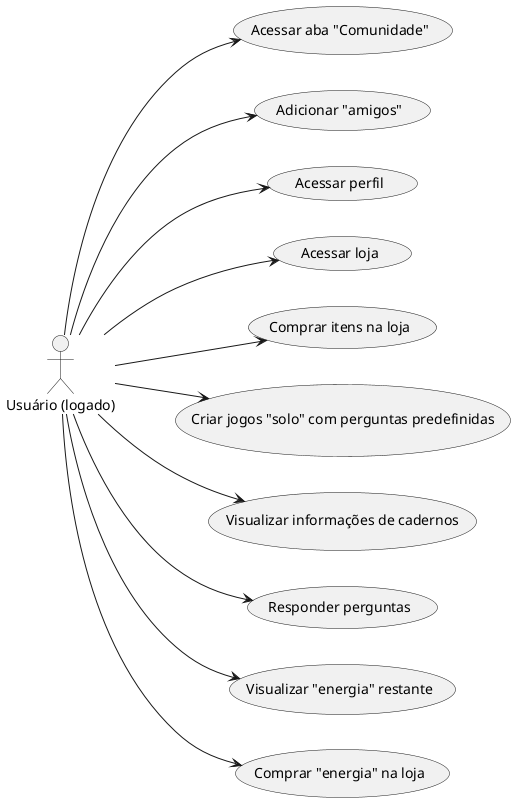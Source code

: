 @startuml Logged User Actions 1
scale 1
left to right direction
:Usuário (logado): as User
User --> (Acessar aba "Comunidade")
User --> (Adicionar "amigos")
User --> (Acessar perfil)
User --> (Acessar loja)
User --> (Comprar itens na loja)
User --> (Criar jogos "solo" com perguntas predefinidas)
User --> (Visualizar informações de cadernos)
User --> (Responder perguntas)
User --> (Visualizar "energia" restante)
User --> (Comprar "energia" na loja)
@enduml
